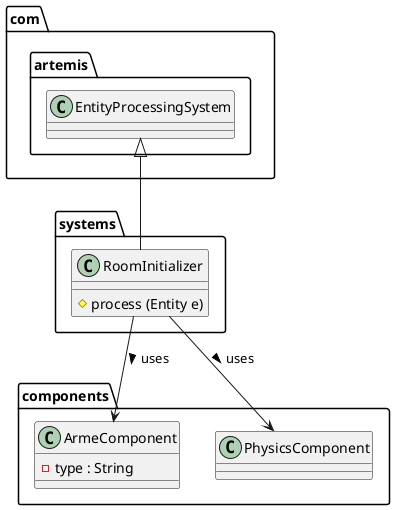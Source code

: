 @startuml
'https://plantuml.com/class-diagram

package components {
    class ArmeComponent {

        - type : String

    }
    class PhysicsComponent {

    }
}


package systems {

    class RoomInitializer{
        # process (Entity e)
    }


}

package com.artemis {
    class EntityProcessingSystem
}

RoomInitializer --> ArmeComponent : "uses >"
RoomInitializer --> PhysicsComponent : "uses >"
RoomInitializer -up-|> EntityProcessingSystem

@enduml
